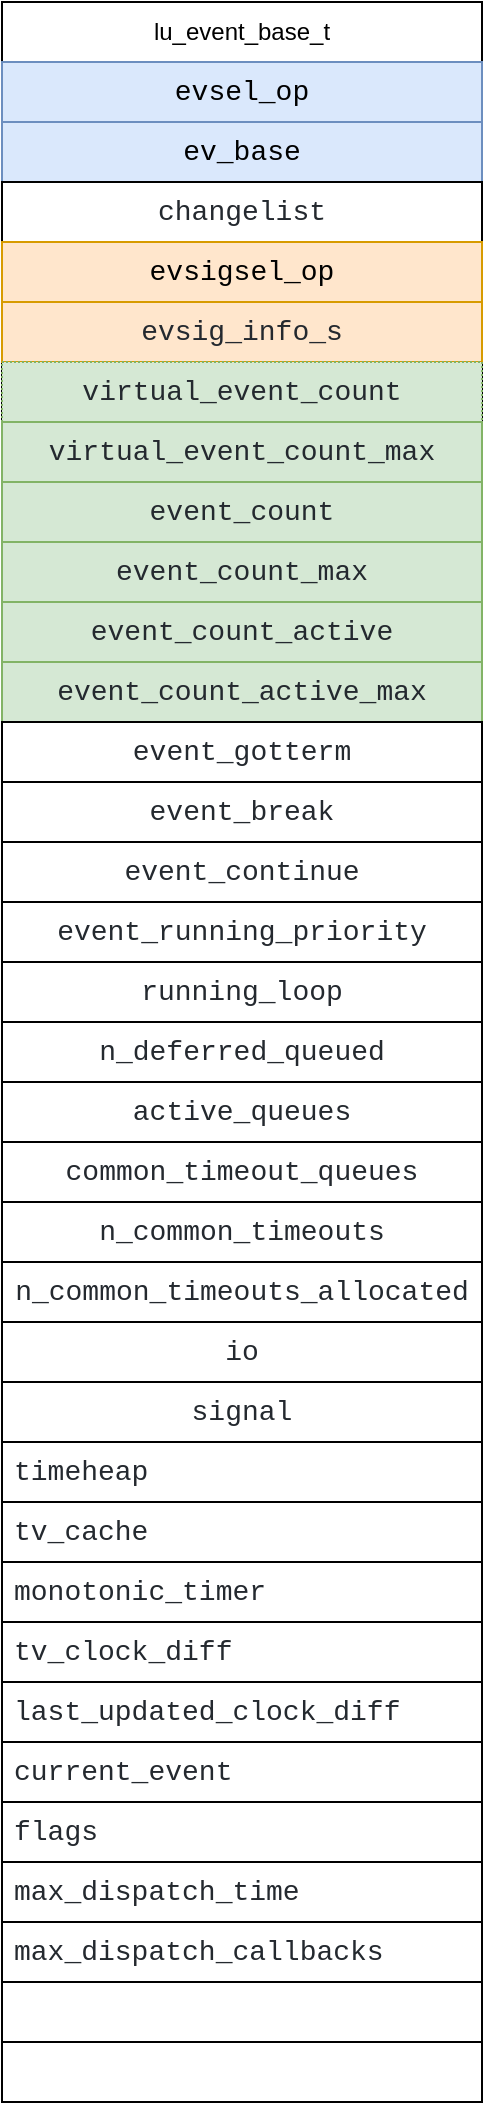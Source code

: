 <mxfile>
    <diagram id="C5RBs43oDa-KdzZeNtuy" name="Page-1">
        <mxGraphModel dx="796" dy="1581" grid="1" gridSize="10" guides="1" tooltips="1" connect="1" arrows="1" fold="1" page="1" pageScale="1" pageWidth="1600" pageHeight="1200" background="#ffffff" math="0" shadow="0">
            <root>
                <mxCell id="WIyWlLk6GJQsqaUBKTNV-0"/>
                <mxCell id="WIyWlLk6GJQsqaUBKTNV-1" parent="WIyWlLk6GJQsqaUBKTNV-0"/>
                <mxCell id="8zQmAsxSiLVfmqvhzqYv-4" value="lu_event_base_t" style="swimlane;fontStyle=0;childLayout=stackLayout;horizontal=1;startSize=30;horizontalStack=0;resizeParent=1;resizeParentMax=0;resizeLast=0;collapsible=1;marginBottom=0;whiteSpace=wrap;html=1;align=center;" parent="WIyWlLk6GJQsqaUBKTNV-1" vertex="1">
                    <mxGeometry x="580" y="-1180" width="240" height="1050" as="geometry">
                        <mxRectangle x="160" y="40" width="130" height="30" as="alternateBounds"/>
                    </mxGeometry>
                </mxCell>
                <mxCell id="8zQmAsxSiLVfmqvhzqYv-5" value="&lt;div style=&quot;font-family: &amp;quot;JetBrains Mono&amp;quot;, Consolas, &amp;quot;Courier New&amp;quot;, monospace; font-size: 14px; line-height: 19px;&quot;&gt;&lt;font color=&quot;#000000&quot;&gt;evsel_op&lt;/font&gt;&lt;/div&gt;" style="text;align=center;verticalAlign=middle;spacingLeft=4;spacingRight=4;overflow=hidden;points=[[0,0.5],[1,0.5]];portConstraint=eastwest;rotatable=0;whiteSpace=wrap;html=1;strokeColor=#6c8ebf;fillColor=#dae8fc;rounded=0;glass=0;fontColor=#d6e8fc;" parent="8zQmAsxSiLVfmqvhzqYv-4" vertex="1">
                    <mxGeometry y="30" width="240" height="30" as="geometry"/>
                </mxCell>
                <mxCell id="13" value="&lt;div style=&quot;font-family: &amp;quot;JetBrains Mono&amp;quot;, Consolas, &amp;quot;Courier New&amp;quot;, monospace; font-size: 14px; line-height: 19px;&quot;&gt;&lt;font color=&quot;#000000&quot;&gt;ev_base&lt;/font&gt;&lt;/div&gt;" style="text;align=center;verticalAlign=middle;spacingLeft=4;spacingRight=4;overflow=hidden;points=[[0,0.5],[1,0.5]];portConstraint=eastwest;rotatable=0;whiteSpace=wrap;html=1;strokeColor=#6c8ebf;fillColor=#dae8fc;rounded=0;glass=0;fontColor=#d6e8fc;" parent="8zQmAsxSiLVfmqvhzqYv-4" vertex="1">
                    <mxGeometry y="60" width="240" height="30" as="geometry"/>
                </mxCell>
                <mxCell id="8zQmAsxSiLVfmqvhzqYv-9" value="&lt;div style=&quot;color: rgb(36, 41, 47); background-color: rgb(255, 255, 255); font-family: &amp;quot;JetBrains Mono&amp;quot;, Consolas, &amp;quot;Courier New&amp;quot;, monospace; font-size: 14px; line-height: 19px;&quot;&gt;changelist&lt;/div&gt;" style="text;strokeColor=default;fillColor=none;align=center;verticalAlign=middle;spacingLeft=4;spacingRight=4;overflow=hidden;points=[[0,0.5],[1,0.5]];portConstraint=eastwest;rotatable=0;whiteSpace=wrap;html=1;" parent="8zQmAsxSiLVfmqvhzqYv-4" vertex="1">
                    <mxGeometry y="90" width="240" height="30" as="geometry"/>
                </mxCell>
                <mxCell id="8zQmAsxSiLVfmqvhzqYv-10" value="&lt;div style=&quot;font-family: &amp;quot;JetBrains Mono&amp;quot;, Consolas, &amp;quot;Courier New&amp;quot;, monospace; font-size: 14px; line-height: 19px;&quot;&gt;evsigsel_op&lt;br&gt;&lt;/div&gt;" style="text;strokeColor=#d79b00;fillColor=#ffe6cc;align=center;verticalAlign=middle;spacingLeft=4;spacingRight=4;overflow=hidden;points=[[0,0.5],[1,0.5]];portConstraint=eastwest;rotatable=0;whiteSpace=wrap;html=1;gradientColor=none;labelBackgroundColor=none;labelBorderColor=none;fontColor=default;" parent="8zQmAsxSiLVfmqvhzqYv-4" vertex="1">
                    <mxGeometry y="120" width="240" height="30" as="geometry"/>
                </mxCell>
                <mxCell id="8zQmAsxSiLVfmqvhzqYv-8" value="&lt;div style=&quot;color: rgb(36, 41, 47); font-family: &amp;quot;JetBrains Mono&amp;quot;, Consolas, &amp;quot;Courier New&amp;quot;, monospace; font-size: 14px; line-height: 19px;&quot;&gt;evsig_info_s&lt;/div&gt;" style="text;strokeColor=#d79b00;fillColor=#ffe6cc;align=center;verticalAlign=middle;spacingLeft=4;spacingRight=4;overflow=hidden;points=[[0,0.5],[1,0.5]];portConstraint=eastwest;rotatable=0;whiteSpace=wrap;html=1;labelBackgroundColor=none;" parent="8zQmAsxSiLVfmqvhzqYv-4" vertex="1">
                    <mxGeometry y="150" width="240" height="30" as="geometry"/>
                </mxCell>
                <mxCell id="0" value="&lt;div style=&quot;color: rgb(36, 41, 47); font-family: &amp;quot;JetBrains Mono&amp;quot;, Consolas, &amp;quot;Courier New&amp;quot;, monospace; font-size: 14px; line-height: 19px;&quot;&gt;&lt;div style=&quot;line-height: 19px;&quot;&gt;virtual_event_count&lt;/div&gt;&lt;/div&gt;" style="text;align=center;verticalAlign=middle;spacingLeft=4;spacingRight=4;overflow=hidden;points=[[0,0.5],[1,0.5]];portConstraint=eastwest;rotatable=0;whiteSpace=wrap;html=1;dashed=1;dashPattern=1 1;fillColor=#d5e8d4;strokeColor=#82b366;labelBackgroundColor=none;" parent="8zQmAsxSiLVfmqvhzqYv-4" vertex="1">
                    <mxGeometry y="180" width="240" height="30" as="geometry"/>
                </mxCell>
                <mxCell id="1" value="&lt;div style=&quot;color: rgb(36, 41, 47); font-family: &amp;quot;JetBrains Mono&amp;quot;, Consolas, &amp;quot;Courier New&amp;quot;, monospace; font-size: 14px; line-height: 19px;&quot;&gt;&lt;div style=&quot;line-height: 19px;&quot;&gt;virtual_event_count_max&lt;/div&gt;&lt;/div&gt;" style="text;strokeColor=#82b366;fillColor=#d5e8d4;align=center;verticalAlign=middle;spacingLeft=4;spacingRight=4;overflow=hidden;points=[[0,0.5],[1,0.5]];portConstraint=eastwest;rotatable=0;whiteSpace=wrap;html=1;labelBackgroundColor=none;" parent="8zQmAsxSiLVfmqvhzqYv-4" vertex="1">
                    <mxGeometry y="210" width="240" height="30" as="geometry"/>
                </mxCell>
                <mxCell id="3" value="&lt;div style=&quot;color: rgb(36, 41, 47); font-family: &amp;quot;JetBrains Mono&amp;quot;, Consolas, &amp;quot;Courier New&amp;quot;, monospace; font-size: 14px; line-height: 19px;&quot;&gt;&lt;div style=&quot;line-height: 19px;&quot;&gt;event_count&lt;/div&gt;&lt;/div&gt;" style="text;strokeColor=#82b366;fillColor=#d5e8d4;align=center;verticalAlign=middle;spacingLeft=4;spacingRight=4;overflow=hidden;points=[[0,0.5],[1,0.5]];portConstraint=eastwest;rotatable=0;whiteSpace=wrap;html=1;labelBackgroundColor=none;" parent="8zQmAsxSiLVfmqvhzqYv-4" vertex="1">
                    <mxGeometry y="240" width="240" height="30" as="geometry"/>
                </mxCell>
                <mxCell id="2" value="&lt;div style=&quot;color: rgb(36, 41, 47); font-family: &amp;quot;JetBrains Mono&amp;quot;, Consolas, &amp;quot;Courier New&amp;quot;, monospace; font-size: 14px; line-height: 19px;&quot;&gt;&lt;div style=&quot;line-height: 19px;&quot;&gt;event_count_max&lt;/div&gt;&lt;/div&gt;" style="text;strokeColor=#82b366;fillColor=#d5e8d4;align=center;verticalAlign=middle;spacingLeft=4;spacingRight=4;overflow=hidden;points=[[0,0.5],[1,0.5]];portConstraint=eastwest;rotatable=0;whiteSpace=wrap;html=1;labelBackgroundColor=none;" parent="8zQmAsxSiLVfmqvhzqYv-4" vertex="1">
                    <mxGeometry y="270" width="240" height="30" as="geometry"/>
                </mxCell>
                <mxCell id="4" value="&lt;div style=&quot;color: rgb(36, 41, 47); font-family: &amp;quot;JetBrains Mono&amp;quot;, Consolas, &amp;quot;Courier New&amp;quot;, monospace; font-size: 14px; line-height: 19px;&quot;&gt;&lt;div style=&quot;line-height: 19px;&quot;&gt;event_count_active&lt;/div&gt;&lt;/div&gt;" style="text;strokeColor=#82b366;fillColor=#d5e8d4;align=center;verticalAlign=middle;spacingLeft=4;spacingRight=4;overflow=hidden;points=[[0,0.5],[1,0.5]];portConstraint=eastwest;rotatable=0;whiteSpace=wrap;html=1;labelBackgroundColor=none;" parent="8zQmAsxSiLVfmqvhzqYv-4" vertex="1">
                    <mxGeometry y="300" width="240" height="30" as="geometry"/>
                </mxCell>
                <mxCell id="14" value="&lt;div style=&quot;color: rgb(36, 41, 47); font-family: &amp;quot;JetBrains Mono&amp;quot;, Consolas, &amp;quot;Courier New&amp;quot;, monospace; font-size: 14px; line-height: 19px;&quot;&gt;&lt;div style=&quot;line-height: 19px;&quot;&gt;event_count_active_max&lt;/div&gt;&lt;/div&gt;" style="text;strokeColor=#82b366;fillColor=#d5e8d4;align=center;verticalAlign=middle;spacingLeft=4;spacingRight=4;overflow=hidden;points=[[0,0.5],[1,0.5]];portConstraint=eastwest;rotatable=0;whiteSpace=wrap;html=1;labelBackgroundColor=none;" parent="8zQmAsxSiLVfmqvhzqYv-4" vertex="1">
                    <mxGeometry y="330" width="240" height="30" as="geometry"/>
                </mxCell>
                <mxCell id="22" value="&lt;div style=&quot;color: rgb(36, 41, 47); background-color: rgb(255, 255, 255); font-family: &amp;quot;JetBrains Mono&amp;quot;, Consolas, &amp;quot;Courier New&amp;quot;, monospace; font-size: 14px; line-height: 19px;&quot;&gt;&lt;div style=&quot;line-height: 19px;&quot;&gt;event_gotterm&lt;br&gt;&lt;/div&gt;&lt;/div&gt;" style="text;strokeColor=default;fillColor=none;align=center;verticalAlign=middle;spacingLeft=4;spacingRight=4;overflow=hidden;points=[[0,0.5],[1,0.5]];portConstraint=eastwest;rotatable=0;whiteSpace=wrap;html=1;" parent="8zQmAsxSiLVfmqvhzqYv-4" vertex="1">
                    <mxGeometry y="360" width="240" height="30" as="geometry"/>
                </mxCell>
                <mxCell id="24" value="&lt;div style=&quot;color: rgb(36, 41, 47); background-color: rgb(255, 255, 255); font-family: &amp;quot;JetBrains Mono&amp;quot;, Consolas, &amp;quot;Courier New&amp;quot;, monospace; font-size: 14px; line-height: 19px;&quot;&gt;&lt;div style=&quot;line-height: 19px;&quot;&gt;&lt;div style=&quot;line-height: 19px;&quot;&gt;event_break&lt;/div&gt;&lt;/div&gt;&lt;/div&gt;" style="text;strokeColor=default;fillColor=none;align=center;verticalAlign=middle;spacingLeft=4;spacingRight=4;overflow=hidden;points=[[0,0.5],[1,0.5]];portConstraint=eastwest;rotatable=0;whiteSpace=wrap;html=1;" parent="8zQmAsxSiLVfmqvhzqYv-4" vertex="1">
                    <mxGeometry y="390" width="240" height="30" as="geometry"/>
                </mxCell>
                <mxCell id="25" value="&lt;div style=&quot;color: rgb(36, 41, 47); background-color: rgb(255, 255, 255); font-family: &amp;quot;JetBrains Mono&amp;quot;, Consolas, &amp;quot;Courier New&amp;quot;, monospace; font-size: 14px; line-height: 19px;&quot;&gt;&lt;div style=&quot;line-height: 19px;&quot;&gt;&lt;div style=&quot;line-height: 19px;&quot;&gt;event_continue&lt;/div&gt;&lt;/div&gt;&lt;/div&gt;" style="text;strokeColor=default;fillColor=none;align=center;verticalAlign=middle;spacingLeft=4;spacingRight=4;overflow=hidden;points=[[0,0.5],[1,0.5]];portConstraint=eastwest;rotatable=0;whiteSpace=wrap;html=1;" parent="8zQmAsxSiLVfmqvhzqYv-4" vertex="1">
                    <mxGeometry y="420" width="240" height="30" as="geometry"/>
                </mxCell>
                <mxCell id="15" value="&lt;div style=&quot;color: rgb(36, 41, 47); background-color: rgb(255, 255, 255); font-family: &amp;quot;JetBrains Mono&amp;quot;, Consolas, &amp;quot;Courier New&amp;quot;, monospace; font-size: 14px; line-height: 19px;&quot;&gt;&lt;div style=&quot;line-height: 19px;&quot;&gt;&lt;div style=&quot;line-height: 19px;&quot;&gt;event_running_priority&lt;/div&gt;&lt;/div&gt;&lt;/div&gt;" style="text;strokeColor=default;fillColor=none;align=center;verticalAlign=middle;spacingLeft=4;spacingRight=4;overflow=hidden;points=[[0,0.5],[1,0.5]];portConstraint=eastwest;rotatable=0;whiteSpace=wrap;html=1;" parent="8zQmAsxSiLVfmqvhzqYv-4" vertex="1">
                    <mxGeometry y="450" width="240" height="30" as="geometry"/>
                </mxCell>
                <mxCell id="27" value="&lt;div style=&quot;color: rgb(36, 41, 47); background-color: rgb(255, 255, 255); font-family: &amp;quot;JetBrains Mono&amp;quot;, Consolas, &amp;quot;Courier New&amp;quot;, monospace; font-size: 14px; line-height: 19px;&quot;&gt;running_loop&lt;/div&gt;" style="rounded=0;whiteSpace=wrap;html=1;labelBackgroundColor=none;sketch=0;strokeColor=default;fillColor=none;align=center;" parent="8zQmAsxSiLVfmqvhzqYv-4" vertex="1">
                    <mxGeometry y="480" width="240" height="30" as="geometry"/>
                </mxCell>
                <mxCell id="64" value="&lt;div style=&quot;color: rgb(36, 41, 47); font-family: &amp;quot;JetBrains Mono&amp;quot;, Consolas, &amp;quot;Courier New&amp;quot;, monospace; font-size: 14px; line-height: 19px;&quot;&gt;&lt;div style=&quot;line-height: 19px;&quot;&gt;&lt;span style=&quot;background-color: rgb(255, 255, 255);&quot;&gt;n_deferred_queued&lt;/span&gt;&lt;br&gt;&lt;/div&gt;&lt;/div&gt;" style="text;align=center;verticalAlign=middle;spacingLeft=4;spacingRight=4;overflow=hidden;points=[[0,0.5],[1,0.5]];portConstraint=eastwest;rotatable=0;whiteSpace=wrap;html=1;labelBackgroundColor=none;strokeColor=default;" parent="8zQmAsxSiLVfmqvhzqYv-4" vertex="1">
                    <mxGeometry y="510" width="240" height="30" as="geometry"/>
                </mxCell>
                <mxCell id="50" value="&lt;div style=&quot;color: rgb(36, 41, 47); font-family: &amp;quot;JetBrains Mono&amp;quot;, Consolas, &amp;quot;Courier New&amp;quot;, monospace; font-size: 14px; line-height: 19px;&quot;&gt;&lt;div style=&quot;line-height: 19px;&quot;&gt;&lt;div style=&quot;background-color: rgb(255, 255, 255); line-height: 19px;&quot;&gt;&lt;div style=&quot;line-height: 19px;&quot;&gt;active_queues&lt;/div&gt;&lt;/div&gt;&lt;/div&gt;&lt;/div&gt;" style="text;align=center;verticalAlign=middle;spacingLeft=4;spacingRight=4;overflow=hidden;points=[[0,0.5],[1,0.5]];portConstraint=eastwest;rotatable=0;whiteSpace=wrap;html=1;labelBackgroundColor=none;strokeColor=default;" parent="8zQmAsxSiLVfmqvhzqYv-4" vertex="1">
                    <mxGeometry y="540" width="240" height="30" as="geometry"/>
                </mxCell>
                <mxCell id="70" value="&lt;div style=&quot;color: rgb(36, 41, 47); font-family: &amp;quot;JetBrains Mono&amp;quot;, Consolas, &amp;quot;Courier New&amp;quot;, monospace; font-size: 14px; line-height: 19px;&quot;&gt;&lt;div style=&quot;line-height: 19px;&quot;&gt;&lt;div style=&quot;background-color: rgb(255, 255, 255); line-height: 19px;&quot;&gt;common_timeout_queues&lt;/div&gt;&lt;/div&gt;&lt;/div&gt;" style="text;align=center;verticalAlign=middle;spacingLeft=4;spacingRight=4;overflow=hidden;points=[[0,0.5],[1,0.5]];portConstraint=eastwest;rotatable=0;whiteSpace=wrap;html=1;labelBackgroundColor=none;strokeColor=default;" parent="8zQmAsxSiLVfmqvhzqYv-4" vertex="1">
                    <mxGeometry y="570" width="240" height="30" as="geometry"/>
                </mxCell>
                <mxCell id="63" value="&lt;div style=&quot;color: rgb(36, 41, 47); font-family: &amp;quot;JetBrains Mono&amp;quot;, Consolas, &amp;quot;Courier New&amp;quot;, monospace; font-size: 14px; line-height: 19px;&quot;&gt;&lt;div style=&quot;line-height: 19px;&quot;&gt;&lt;div style=&quot;background-color: rgb(255, 255, 255); line-height: 19px;&quot;&gt;n_common_timeouts&lt;/div&gt;&lt;/div&gt;&lt;/div&gt;" style="text;align=center;verticalAlign=middle;spacingLeft=4;spacingRight=4;overflow=hidden;points=[[0,0.5],[1,0.5]];portConstraint=eastwest;rotatable=0;whiteSpace=wrap;html=1;labelBackgroundColor=none;strokeColor=default;" parent="8zQmAsxSiLVfmqvhzqYv-4" vertex="1">
                    <mxGeometry y="600" width="240" height="30" as="geometry"/>
                </mxCell>
                <mxCell id="71" value="&lt;div style=&quot;color: rgb(36, 41, 47); font-family: &amp;quot;JetBrains Mono&amp;quot;, Consolas, &amp;quot;Courier New&amp;quot;, monospace; font-size: 14px; line-height: 19px;&quot;&gt;&lt;div style=&quot;line-height: 19px;&quot;&gt;&lt;div style=&quot;background-color: rgb(255, 255, 255); line-height: 19px;&quot;&gt;n_common_timeouts_allocated&lt;/div&gt;&lt;/div&gt;&lt;/div&gt;" style="text;align=center;verticalAlign=middle;spacingLeft=4;spacingRight=4;overflow=hidden;points=[[0,0.5],[1,0.5]];portConstraint=eastwest;rotatable=0;whiteSpace=wrap;html=1;labelBackgroundColor=none;strokeColor=default;" parent="8zQmAsxSiLVfmqvhzqYv-4" vertex="1">
                    <mxGeometry y="630" width="240" height="30" as="geometry"/>
                </mxCell>
                <mxCell id="72" value="&lt;div style=&quot;color: rgb(36, 41, 47); font-family: &amp;quot;JetBrains Mono&amp;quot;, Consolas, &amp;quot;Courier New&amp;quot;, monospace; font-size: 14px; line-height: 19px;&quot;&gt;&lt;div style=&quot;line-height: 19px;&quot;&gt;&lt;div style=&quot;background-color: rgb(255, 255, 255); line-height: 19px;&quot;&gt;io&lt;/div&gt;&lt;/div&gt;&lt;/div&gt;" style="text;align=center;verticalAlign=middle;spacingLeft=4;spacingRight=4;overflow=hidden;points=[[0,0.5],[1,0.5]];portConstraint=eastwest;rotatable=0;whiteSpace=wrap;html=1;labelBackgroundColor=none;strokeColor=default;" parent="8zQmAsxSiLVfmqvhzqYv-4" vertex="1">
                    <mxGeometry y="660" width="240" height="30" as="geometry"/>
                </mxCell>
                <mxCell id="73" value="&lt;div style=&quot;color: rgb(36, 41, 47); font-family: &amp;quot;JetBrains Mono&amp;quot;, Consolas, &amp;quot;Courier New&amp;quot;, monospace; font-size: 14px; line-height: 19px;&quot;&gt;&lt;div style=&quot;line-height: 19px;&quot;&gt;&lt;div style=&quot;background-color: rgb(255, 255, 255); line-height: 19px;&quot;&gt;signal&lt;/div&gt;&lt;/div&gt;&lt;/div&gt;" style="text;align=center;verticalAlign=middle;spacingLeft=4;spacingRight=4;overflow=hidden;points=[[0,0.5],[1,0.5]];portConstraint=eastwest;rotatable=0;whiteSpace=wrap;html=1;labelBackgroundColor=none;strokeColor=default;" parent="8zQmAsxSiLVfmqvhzqYv-4" vertex="1">
                    <mxGeometry y="690" width="240" height="30" as="geometry"/>
                </mxCell>
                <mxCell id="69" value="&lt;div style=&quot;color: rgb(36, 41, 47); font-family: &amp;quot;JetBrains Mono&amp;quot;, Consolas, &amp;quot;Courier New&amp;quot;, monospace; font-size: 14px; line-height: 19px;&quot;&gt;&lt;div style=&quot;line-height: 19px;&quot;&gt;&lt;div style=&quot;background-color: rgb(255, 255, 255); line-height: 19px;&quot;&gt;timeheap&lt;/div&gt;&lt;/div&gt;&lt;/div&gt;" style="text;align=left;verticalAlign=middle;spacingLeft=4;spacingRight=4;overflow=hidden;points=[[0,0.5],[1,0.5]];portConstraint=eastwest;rotatable=0;whiteSpace=wrap;html=1;labelBackgroundColor=none;strokeColor=default;" parent="8zQmAsxSiLVfmqvhzqYv-4" vertex="1">
                    <mxGeometry y="720" width="240" height="30" as="geometry"/>
                </mxCell>
                <mxCell id="74" value="&lt;div style=&quot;color: rgb(36, 41, 47); font-family: &amp;quot;JetBrains Mono&amp;quot;, Consolas, &amp;quot;Courier New&amp;quot;, monospace; font-size: 14px; line-height: 19px;&quot;&gt;&lt;div style=&quot;line-height: 19px;&quot;&gt;&lt;div style=&quot;background-color: rgb(255, 255, 255); line-height: 19px;&quot;&gt;tv_cache&lt;/div&gt;&lt;/div&gt;&lt;/div&gt;" style="text;align=left;verticalAlign=middle;spacingLeft=4;spacingRight=4;overflow=hidden;points=[[0,0.5],[1,0.5]];portConstraint=eastwest;rotatable=0;whiteSpace=wrap;html=1;labelBackgroundColor=none;strokeColor=default;" parent="8zQmAsxSiLVfmqvhzqYv-4" vertex="1">
                    <mxGeometry y="750" width="240" height="30" as="geometry"/>
                </mxCell>
                <mxCell id="75" value="&lt;div style=&quot;color: rgb(36, 41, 47); font-family: &amp;quot;JetBrains Mono&amp;quot;, Consolas, &amp;quot;Courier New&amp;quot;, monospace; font-size: 14px; line-height: 19px;&quot;&gt;&lt;div style=&quot;line-height: 19px;&quot;&gt;&lt;div style=&quot;background-color: rgb(255, 255, 255); line-height: 19px;&quot;&gt;monotonic_timer&lt;/div&gt;&lt;/div&gt;&lt;/div&gt;" style="text;align=left;verticalAlign=middle;spacingLeft=4;spacingRight=4;overflow=hidden;points=[[0,0.5],[1,0.5]];portConstraint=eastwest;rotatable=0;whiteSpace=wrap;html=1;labelBackgroundColor=none;strokeColor=default;" parent="8zQmAsxSiLVfmqvhzqYv-4" vertex="1">
                    <mxGeometry y="780" width="240" height="30" as="geometry"/>
                </mxCell>
                <mxCell id="76" value="&lt;div style=&quot;color: rgb(36, 41, 47); font-family: &amp;quot;JetBrains Mono&amp;quot;, Consolas, &amp;quot;Courier New&amp;quot;, monospace; font-size: 14px; line-height: 19px;&quot;&gt;&lt;div style=&quot;line-height: 19px;&quot;&gt;&lt;div style=&quot;background-color: rgb(255, 255, 255); line-height: 19px;&quot;&gt;tv_clock_diff&lt;/div&gt;&lt;/div&gt;&lt;/div&gt;" style="text;align=left;verticalAlign=middle;spacingLeft=4;spacingRight=4;overflow=hidden;points=[[0,0.5],[1,0.5]];portConstraint=eastwest;rotatable=0;whiteSpace=wrap;html=1;labelBackgroundColor=none;strokeColor=default;" parent="8zQmAsxSiLVfmqvhzqYv-4" vertex="1">
                    <mxGeometry y="810" width="240" height="30" as="geometry"/>
                </mxCell>
                <mxCell id="80" value="&lt;div style=&quot;color: rgb(36, 41, 47); font-family: &amp;quot;JetBrains Mono&amp;quot;, Consolas, &amp;quot;Courier New&amp;quot;, monospace; font-size: 14px; line-height: 19px;&quot;&gt;&lt;div style=&quot;line-height: 19px;&quot;&gt;&lt;div style=&quot;background-color: rgb(255, 255, 255); line-height: 19px;&quot;&gt;last_updated_clock_diff&lt;/div&gt;&lt;/div&gt;&lt;/div&gt;" style="text;align=left;verticalAlign=middle;spacingLeft=4;spacingRight=4;overflow=hidden;points=[[0,0.5],[1,0.5]];portConstraint=eastwest;rotatable=0;whiteSpace=wrap;html=1;labelBackgroundColor=none;strokeColor=default;" parent="8zQmAsxSiLVfmqvhzqYv-4" vertex="1">
                    <mxGeometry y="840" width="240" height="30" as="geometry"/>
                </mxCell>
                <mxCell id="77" value="&lt;div style=&quot;color: rgb(36, 41, 47); font-family: &amp;quot;JetBrains Mono&amp;quot;, Consolas, &amp;quot;Courier New&amp;quot;, monospace; font-size: 14px; line-height: 19px;&quot;&gt;&lt;div style=&quot;line-height: 19px;&quot;&gt;&lt;div style=&quot;background-color: rgb(255, 255, 255); line-height: 19px;&quot;&gt;current_event&lt;/div&gt;&lt;/div&gt;&lt;/div&gt;" style="text;align=left;verticalAlign=middle;spacingLeft=4;spacingRight=4;overflow=hidden;points=[[0,0.5],[1,0.5]];portConstraint=eastwest;rotatable=0;whiteSpace=wrap;html=1;labelBackgroundColor=none;strokeColor=default;" parent="8zQmAsxSiLVfmqvhzqYv-4" vertex="1">
                    <mxGeometry y="870" width="240" height="30" as="geometry"/>
                </mxCell>
                <mxCell id="79" value="&lt;div style=&quot;color: rgb(36, 41, 47); font-family: &amp;quot;JetBrains Mono&amp;quot;, Consolas, &amp;quot;Courier New&amp;quot;, monospace; font-size: 14px; line-height: 19px;&quot;&gt;&lt;div style=&quot;line-height: 19px;&quot;&gt;&lt;div style=&quot;background-color: rgb(255, 255, 255); line-height: 19px;&quot;&gt;flags&lt;/div&gt;&lt;/div&gt;&lt;/div&gt;" style="text;align=left;verticalAlign=middle;spacingLeft=4;spacingRight=4;overflow=hidden;points=[[0,0.5],[1,0.5]];portConstraint=eastwest;rotatable=0;whiteSpace=wrap;html=1;labelBackgroundColor=none;strokeColor=default;" parent="8zQmAsxSiLVfmqvhzqYv-4" vertex="1">
                    <mxGeometry y="900" width="240" height="30" as="geometry"/>
                </mxCell>
                <mxCell id="78" value="&lt;div style=&quot;color: rgb(36, 41, 47); font-family: &amp;quot;JetBrains Mono&amp;quot;, Consolas, &amp;quot;Courier New&amp;quot;, monospace; font-size: 14px; line-height: 19px;&quot;&gt;&lt;div style=&quot;line-height: 19px;&quot;&gt;&lt;div style=&quot;background-color: rgb(255, 255, 255); line-height: 19px;&quot;&gt;max_dispatch_time&lt;/div&gt;&lt;/div&gt;&lt;/div&gt;" style="text;align=left;verticalAlign=middle;spacingLeft=4;spacingRight=4;overflow=hidden;points=[[0,0.5],[1,0.5]];portConstraint=eastwest;rotatable=0;whiteSpace=wrap;html=1;labelBackgroundColor=none;strokeColor=default;" parent="8zQmAsxSiLVfmqvhzqYv-4" vertex="1">
                    <mxGeometry y="930" width="240" height="30" as="geometry"/>
                </mxCell>
                <mxCell id="83" value="&lt;div style=&quot;color: rgb(36, 41, 47); font-family: &amp;quot;JetBrains Mono&amp;quot;, Consolas, &amp;quot;Courier New&amp;quot;, monospace; font-size: 14px; line-height: 19px;&quot;&gt;&lt;div style=&quot;line-height: 19px;&quot;&gt;&lt;div style=&quot;background-color: rgb(255, 255, 255); line-height: 19px;&quot;&gt;max_dispatch_callbacks&lt;/div&gt;&lt;/div&gt;&lt;/div&gt;" style="text;align=left;verticalAlign=middle;spacingLeft=4;spacingRight=4;overflow=hidden;points=[[0,0.5],[1,0.5]];portConstraint=eastwest;rotatable=0;whiteSpace=wrap;html=1;labelBackgroundColor=none;strokeColor=default;" parent="8zQmAsxSiLVfmqvhzqYv-4" vertex="1">
                    <mxGeometry y="960" width="240" height="30" as="geometry"/>
                </mxCell>
                <mxCell id="81" value="&lt;div style=&quot;color: rgb(36, 41, 47); font-family: &amp;quot;JetBrains Mono&amp;quot;, Consolas, &amp;quot;Courier New&amp;quot;, monospace; font-size: 14px; line-height: 19px;&quot;&gt;&lt;div style=&quot;line-height: 19px;&quot;&gt;&lt;br&gt;&lt;/div&gt;&lt;/div&gt;" style="text;align=left;verticalAlign=middle;spacingLeft=4;spacingRight=4;overflow=hidden;points=[[0,0.5],[1,0.5]];portConstraint=eastwest;rotatable=0;whiteSpace=wrap;html=1;labelBackgroundColor=none;strokeColor=default;" parent="8zQmAsxSiLVfmqvhzqYv-4" vertex="1">
                    <mxGeometry y="990" width="240" height="30" as="geometry"/>
                </mxCell>
                <mxCell id="82" value="&lt;div style=&quot;color: rgb(36, 41, 47); font-family: &amp;quot;JetBrains Mono&amp;quot;, Consolas, &amp;quot;Courier New&amp;quot;, monospace; font-size: 14px; line-height: 19px;&quot;&gt;&lt;div style=&quot;line-height: 19px;&quot;&gt;&lt;br&gt;&lt;/div&gt;&lt;/div&gt;" style="text;align=left;verticalAlign=middle;spacingLeft=4;spacingRight=4;overflow=hidden;points=[[0,0.5],[1,0.5]];portConstraint=eastwest;rotatable=0;whiteSpace=wrap;html=1;labelBackgroundColor=none;strokeColor=default;" parent="8zQmAsxSiLVfmqvhzqYv-4" vertex="1">
                    <mxGeometry y="1020" width="240" height="30" as="geometry"/>
                </mxCell>
            </root>
        </mxGraphModel>
    </diagram>
</mxfile>